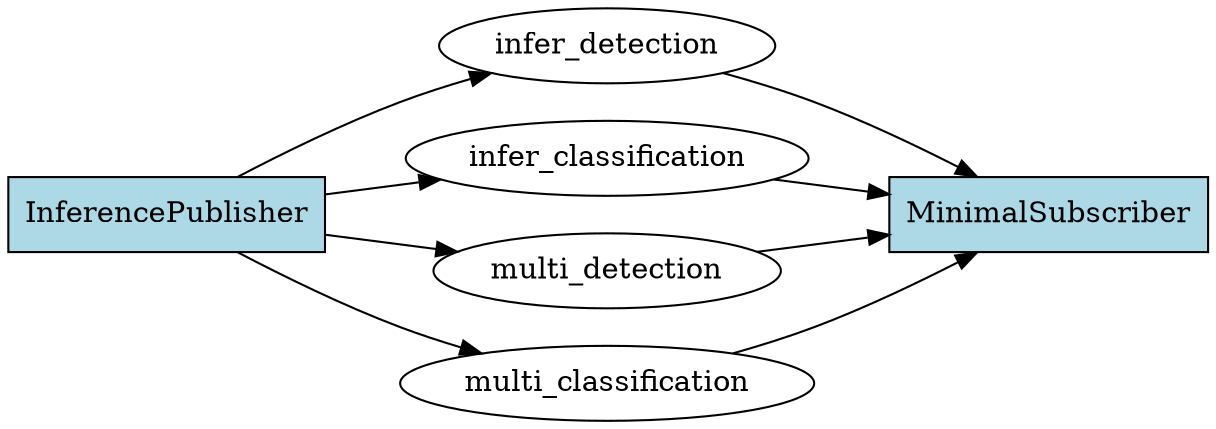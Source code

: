 digraph ROS2_Computation_Graph {
  rankdir=LR;
  node [shape=box, style=filled, fillcolor=lightgray];
  "infer_detection" [shape=ellipse, fillcolor=white];
  "InferencePublisher" -> "infer_detection";
  "infer_detection" -> "MinimalSubscriber";
  "infer_classification" [shape=ellipse, fillcolor=white];
  "InferencePublisher" -> "infer_classification";
  "infer_classification" -> "MinimalSubscriber";
  "multi_detection" [shape=ellipse, fillcolor=white];
  "InferencePublisher" -> "multi_detection";
  "multi_detection" -> "MinimalSubscriber";
  "multi_classification" [shape=ellipse, fillcolor=white];
  "InferencePublisher" -> "multi_classification";
  "multi_classification" -> "MinimalSubscriber";
  "MinimalSubscriber" [shape=box, fillcolor=lightblue];
  "InferencePublisher" [shape=box, fillcolor=lightblue];
}